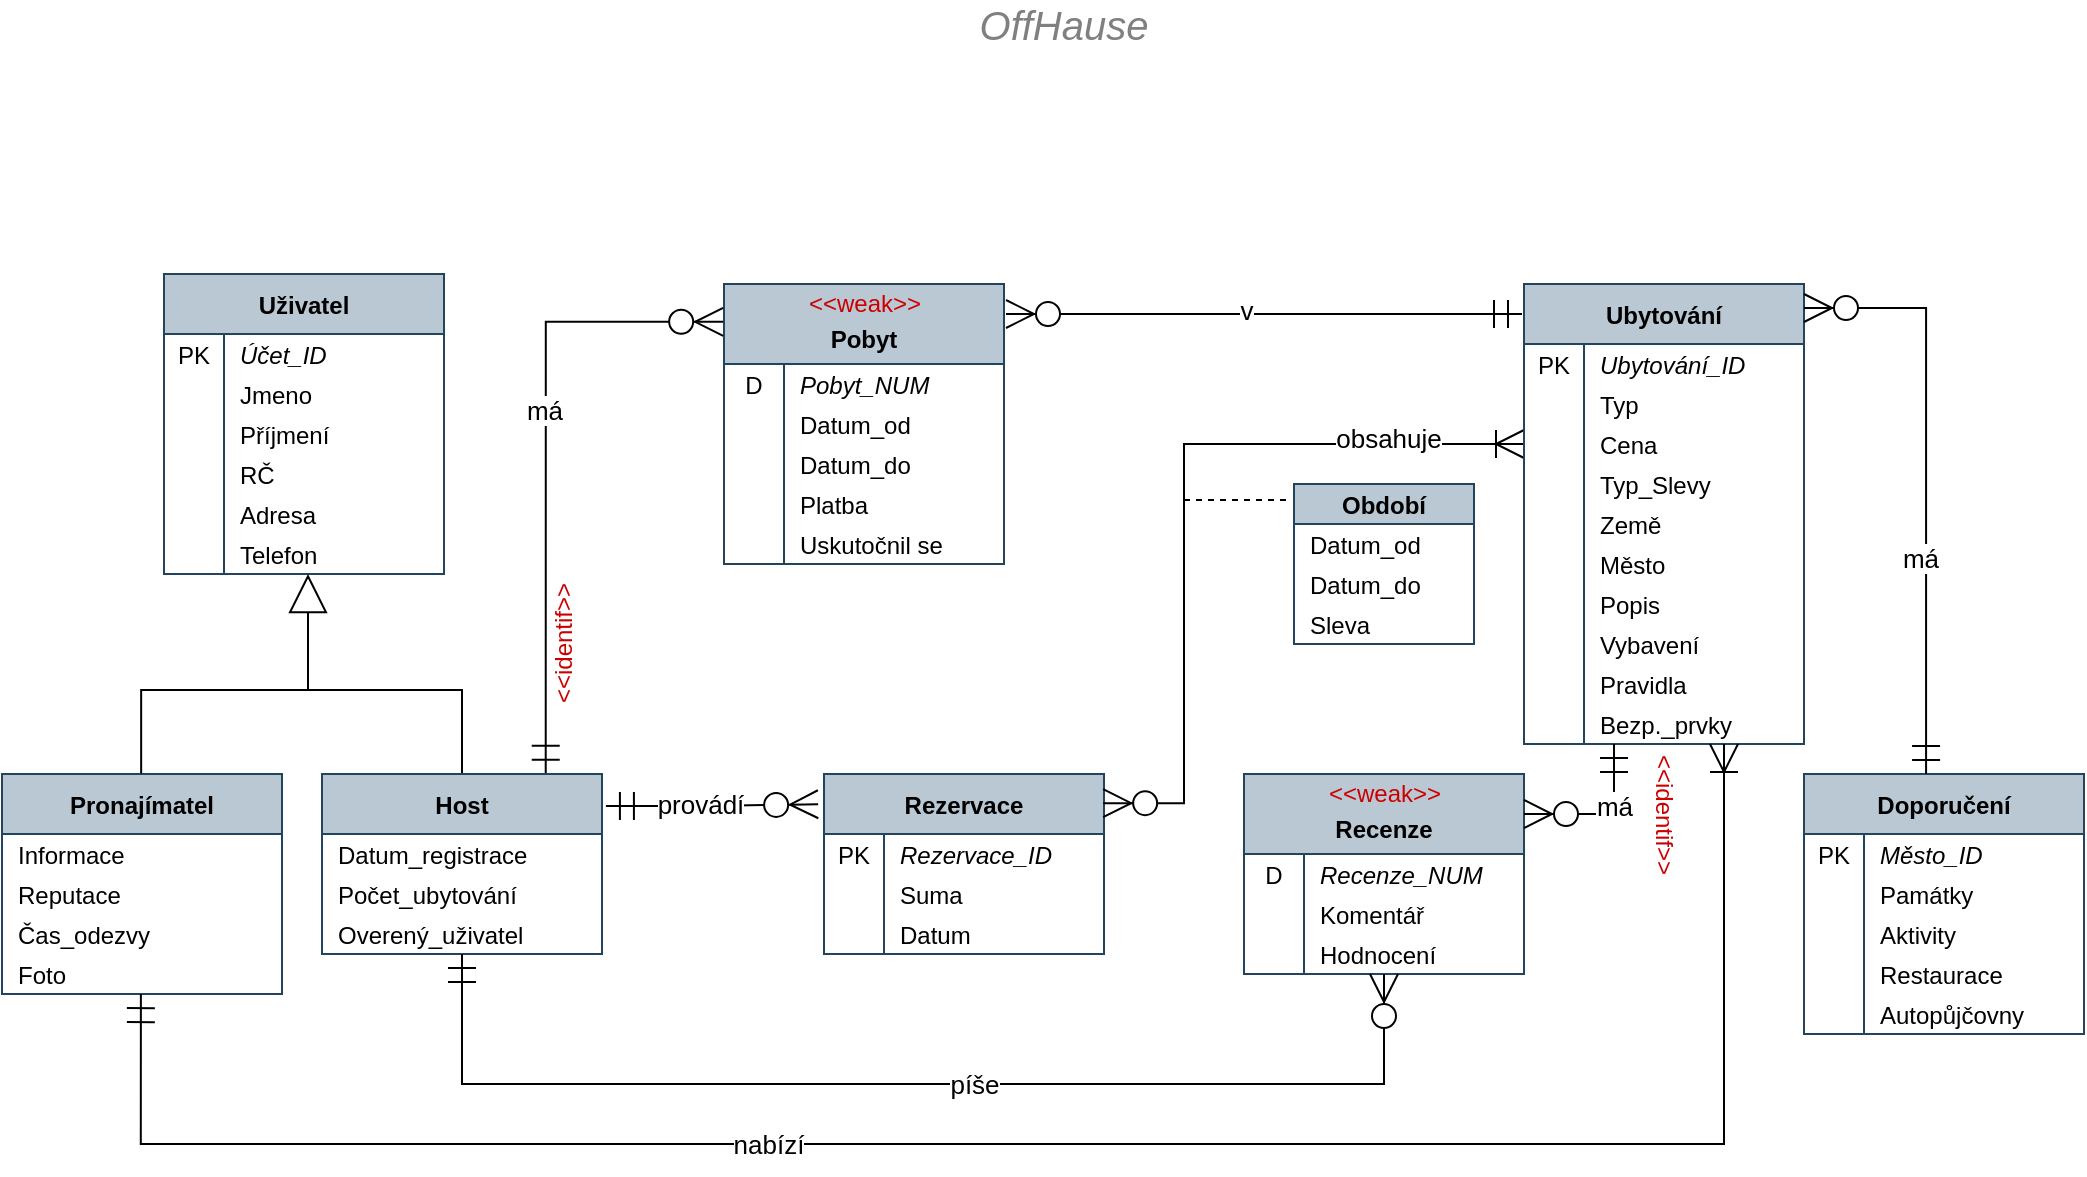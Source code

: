 <mxfile version="14.4.7" type="google"><diagram id="W2XAQ88VTAQbmUToHv1H" name="Page-1"><mxGraphModel dx="1221" dy="682" grid="1" gridSize="10" guides="1" tooltips="1" connect="0" arrows="1" fold="1" page="1" pageScale="1" pageWidth="1100" pageHeight="850" math="0" shadow="0" extFonts="Permanent Marker^https://fonts.googleapis.com/css?family=Permanent+Marker"><root><mxCell id="0"/><mxCell id="1" parent="0"/><mxCell id="C-vyLk0tnHw3VtMMgP7b-23" value="Uživatel" style="shape=table;startSize=30;container=1;collapsible=1;childLayout=tableLayout;fixedRows=1;rowLines=0;fontStyle=1;align=center;resizeLast=1;strokeWidth=1;swimlaneFillColor=none;rounded=0;sketch=0;shadow=0;verticalAlign=middle;labelBackgroundColor=none;labelBorderColor=none;columnLines=1;horizontal=1;portConstraintRotation=0;connectable=1;allowArrows=1;editable=1;movable=1;resizable=1;rotatable=1;cloneable=1;deletable=1;pointerEvents=1;flipH=1;flipV=0;fillColor=#bac8d3;strokeColor=#23445d;arcSize=15;labelPadding=0;perimeterSpacing=0;fontSize=12;spacing=2;spacingLeft=0;spacingTop=0;direction=east;" parent="1" vertex="1"><mxGeometry x="100" y="145" width="140" height="150" as="geometry"/></mxCell><mxCell id="C-vyLk0tnHw3VtMMgP7b-27" value="" style="shape=partialRectangle;collapsible=0;dropTarget=0;pointerEvents=0;fillColor=none;points=[[0,0.5],[1,0.5]];portConstraint=eastwest;top=0;left=0;right=0;bottom=0;" parent="C-vyLk0tnHw3VtMMgP7b-23" vertex="1"><mxGeometry y="30" width="140" height="20" as="geometry"/></mxCell><mxCell id="C-vyLk0tnHw3VtMMgP7b-28" value="PK" style="shape=partialRectangle;overflow=hidden;connectable=0;fillColor=none;top=0;left=0;bottom=0;right=0;" parent="C-vyLk0tnHw3VtMMgP7b-27" vertex="1"><mxGeometry width="30" height="20" as="geometry"/></mxCell><mxCell id="C-vyLk0tnHw3VtMMgP7b-29" value="Účet_ID" style="shape=partialRectangle;overflow=hidden;connectable=0;fillColor=none;top=0;left=0;bottom=0;right=0;align=left;spacingLeft=6;fontStyle=2;spacing=2;spacingTop=0;spacingRight=0;labelBorderColor=none;labelBackgroundColor=none;" parent="C-vyLk0tnHw3VtMMgP7b-27" vertex="1"><mxGeometry x="30" width="110" height="20" as="geometry"/></mxCell><mxCell id="d3cmu3ZusGY5ASUHG8HD-31" style="shape=partialRectangle;collapsible=0;dropTarget=0;pointerEvents=0;fillColor=none;points=[[0,0.5],[1,0.5]];portConstraint=eastwest;top=0;left=0;right=0;bottom=0;" parent="C-vyLk0tnHw3VtMMgP7b-23" vertex="1"><mxGeometry y="50" width="140" height="20" as="geometry"/></mxCell><mxCell id="d3cmu3ZusGY5ASUHG8HD-32" style="shape=partialRectangle;overflow=hidden;connectable=0;fillColor=none;top=0;left=0;bottom=0;right=0;" parent="d3cmu3ZusGY5ASUHG8HD-31" vertex="1"><mxGeometry width="30" height="20" as="geometry"/></mxCell><mxCell id="d3cmu3ZusGY5ASUHG8HD-33" value="Jmeno" style="shape=partialRectangle;overflow=hidden;connectable=0;fillColor=none;top=0;left=0;bottom=0;right=0;align=left;spacingLeft=6;fontStyle=0;spacing=2;spacingTop=0;spacingRight=0;labelBorderColor=none;labelBackgroundColor=none;" parent="d3cmu3ZusGY5ASUHG8HD-31" vertex="1"><mxGeometry x="30" width="110" height="20" as="geometry"/></mxCell><mxCell id="d3cmu3ZusGY5ASUHG8HD-40" style="shape=partialRectangle;collapsible=0;dropTarget=0;pointerEvents=0;fillColor=none;points=[[0,0.5],[1,0.5]];portConstraint=eastwest;top=0;left=0;right=0;bottom=0;" parent="C-vyLk0tnHw3VtMMgP7b-23" vertex="1"><mxGeometry y="70" width="140" height="20" as="geometry"/></mxCell><mxCell id="d3cmu3ZusGY5ASUHG8HD-41" style="shape=partialRectangle;overflow=hidden;connectable=0;fillColor=none;top=0;left=0;bottom=0;right=0;" parent="d3cmu3ZusGY5ASUHG8HD-40" vertex="1"><mxGeometry width="30" height="20" as="geometry"/></mxCell><mxCell id="d3cmu3ZusGY5ASUHG8HD-42" value="Příjmení" style="shape=partialRectangle;overflow=hidden;connectable=0;fillColor=none;top=0;left=0;bottom=0;right=0;align=left;spacingLeft=6;fontStyle=0;spacing=2;spacingTop=0;spacingRight=0;labelBorderColor=none;labelBackgroundColor=none;" parent="d3cmu3ZusGY5ASUHG8HD-40" vertex="1"><mxGeometry x="30" width="110" height="20" as="geometry"/></mxCell><mxCell id="d3cmu3ZusGY5ASUHG8HD-43" style="shape=partialRectangle;collapsible=0;dropTarget=0;pointerEvents=0;fillColor=none;points=[[0,0.5],[1,0.5]];portConstraint=eastwest;top=0;left=0;right=0;bottom=0;" parent="C-vyLk0tnHw3VtMMgP7b-23" vertex="1"><mxGeometry y="90" width="140" height="20" as="geometry"/></mxCell><mxCell id="d3cmu3ZusGY5ASUHG8HD-44" style="shape=partialRectangle;overflow=hidden;connectable=0;fillColor=none;top=0;left=0;bottom=0;right=0;" parent="d3cmu3ZusGY5ASUHG8HD-43" vertex="1"><mxGeometry width="30" height="20" as="geometry"/></mxCell><mxCell id="d3cmu3ZusGY5ASUHG8HD-45" value="RČ" style="shape=partialRectangle;overflow=hidden;connectable=0;fillColor=none;top=0;left=0;bottom=0;right=0;align=left;spacingLeft=6;fontStyle=0;spacing=2;spacingTop=0;spacingRight=0;labelBorderColor=none;labelBackgroundColor=none;" parent="d3cmu3ZusGY5ASUHG8HD-43" vertex="1"><mxGeometry x="30" width="110" height="20" as="geometry"/></mxCell><mxCell id="d3cmu3ZusGY5ASUHG8HD-46" style="shape=partialRectangle;collapsible=0;dropTarget=0;pointerEvents=0;fillColor=none;points=[[0,0.5],[1,0.5]];portConstraint=eastwest;top=0;left=0;right=0;bottom=0;" parent="C-vyLk0tnHw3VtMMgP7b-23" vertex="1"><mxGeometry y="110" width="140" height="20" as="geometry"/></mxCell><mxCell id="d3cmu3ZusGY5ASUHG8HD-47" style="shape=partialRectangle;overflow=hidden;connectable=0;fillColor=none;top=0;left=0;bottom=0;right=0;" parent="d3cmu3ZusGY5ASUHG8HD-46" vertex="1"><mxGeometry width="30" height="20" as="geometry"/></mxCell><mxCell id="d3cmu3ZusGY5ASUHG8HD-48" value="Adresa" style="shape=partialRectangle;overflow=hidden;connectable=0;fillColor=none;top=0;left=0;bottom=0;right=0;align=left;spacingLeft=6;fontStyle=0;spacing=2;spacingTop=0;spacingRight=0;labelBorderColor=none;labelBackgroundColor=none;" parent="d3cmu3ZusGY5ASUHG8HD-46" vertex="1"><mxGeometry x="30" width="110" height="20" as="geometry"/></mxCell><mxCell id="d3cmu3ZusGY5ASUHG8HD-49" style="shape=partialRectangle;collapsible=0;dropTarget=0;pointerEvents=0;fillColor=none;points=[[0,0.5],[1,0.5]];portConstraint=eastwest;top=0;left=0;right=0;bottom=0;" parent="C-vyLk0tnHw3VtMMgP7b-23" vertex="1"><mxGeometry y="130" width="140" height="20" as="geometry"/></mxCell><mxCell id="d3cmu3ZusGY5ASUHG8HD-50" style="shape=partialRectangle;overflow=hidden;connectable=0;fillColor=none;top=0;left=0;bottom=0;right=0;" parent="d3cmu3ZusGY5ASUHG8HD-49" vertex="1"><mxGeometry width="30" height="20" as="geometry"/></mxCell><mxCell id="d3cmu3ZusGY5ASUHG8HD-51" value="Telefon" style="shape=partialRectangle;overflow=hidden;connectable=0;fillColor=none;top=0;left=0;bottom=0;right=0;align=left;spacingLeft=6;fontStyle=0;spacing=2;spacingTop=0;spacingRight=0;labelBorderColor=none;labelBackgroundColor=none;" parent="d3cmu3ZusGY5ASUHG8HD-49" vertex="1"><mxGeometry x="30" width="110" height="20" as="geometry"/></mxCell><mxCell id="d3cmu3ZusGY5ASUHG8HD-58" value="&#10;Pobyt" style="shape=table;startSize=40;container=1;collapsible=1;childLayout=tableLayout;fixedRows=1;rowLines=0;fontStyle=1;align=center;resizeLast=1;strokeWidth=1;swimlaneFillColor=none;rounded=0;sketch=0;shadow=0;verticalAlign=middle;labelBackgroundColor=none;labelBorderColor=none;columnLines=1;horizontal=1;portConstraintRotation=0;connectable=1;allowArrows=1;editable=1;movable=1;resizable=1;rotatable=1;cloneable=1;deletable=1;pointerEvents=1;flipH=1;flipV=0;fillColor=#bac8d3;strokeColor=#23445d;arcSize=15;labelPadding=0;perimeterSpacing=0;fontSize=12;spacing=2;spacingLeft=0;spacingTop=0;direction=east;" parent="1" vertex="1"><mxGeometry x="380" y="150" width="140" height="140" as="geometry"/></mxCell><mxCell id="d3cmu3ZusGY5ASUHG8HD-59" value="" style="shape=partialRectangle;collapsible=0;dropTarget=0;pointerEvents=0;fillColor=none;points=[[0,0.5],[1,0.5]];portConstraint=eastwest;top=0;left=0;right=0;bottom=0;" parent="d3cmu3ZusGY5ASUHG8HD-58" vertex="1"><mxGeometry y="40" width="140" height="20" as="geometry"/></mxCell><mxCell id="d3cmu3ZusGY5ASUHG8HD-60" value="D" style="shape=partialRectangle;overflow=hidden;connectable=0;fillColor=none;top=0;left=0;bottom=0;right=0;" parent="d3cmu3ZusGY5ASUHG8HD-59" vertex="1"><mxGeometry width="30" height="20" as="geometry"/></mxCell><mxCell id="d3cmu3ZusGY5ASUHG8HD-61" value="Pobyt_NUM" style="shape=partialRectangle;overflow=hidden;connectable=0;fillColor=none;top=0;left=0;bottom=0;right=0;align=left;spacingLeft=6;fontStyle=2;spacing=2;spacingTop=0;spacingRight=0;labelBorderColor=none;labelBackgroundColor=none;" parent="d3cmu3ZusGY5ASUHG8HD-59" vertex="1"><mxGeometry x="30" width="110" height="20" as="geometry"/></mxCell><mxCell id="d3cmu3ZusGY5ASUHG8HD-62" style="shape=partialRectangle;collapsible=0;dropTarget=0;pointerEvents=0;fillColor=none;points=[[0,0.5],[1,0.5]];portConstraint=eastwest;top=0;left=0;right=0;bottom=0;" parent="d3cmu3ZusGY5ASUHG8HD-58" vertex="1"><mxGeometry y="60" width="140" height="20" as="geometry"/></mxCell><mxCell id="d3cmu3ZusGY5ASUHG8HD-63" style="shape=partialRectangle;overflow=hidden;connectable=0;fillColor=none;top=0;left=0;bottom=0;right=0;" parent="d3cmu3ZusGY5ASUHG8HD-62" vertex="1"><mxGeometry width="30" height="20" as="geometry"/></mxCell><mxCell id="d3cmu3ZusGY5ASUHG8HD-64" value="Datum_od" style="shape=partialRectangle;overflow=hidden;connectable=0;fillColor=none;top=0;left=0;bottom=0;right=0;align=left;spacingLeft=6;fontStyle=0;spacing=2;spacingTop=0;spacingRight=0;labelBorderColor=none;labelBackgroundColor=none;" parent="d3cmu3ZusGY5ASUHG8HD-62" vertex="1"><mxGeometry x="30" width="110" height="20" as="geometry"/></mxCell><mxCell id="d3cmu3ZusGY5ASUHG8HD-65" style="shape=partialRectangle;collapsible=0;dropTarget=0;pointerEvents=0;fillColor=none;points=[[0,0.5],[1,0.5]];portConstraint=eastwest;top=0;left=0;right=0;bottom=0;" parent="d3cmu3ZusGY5ASUHG8HD-58" vertex="1"><mxGeometry y="80" width="140" height="20" as="geometry"/></mxCell><mxCell id="d3cmu3ZusGY5ASUHG8HD-66" style="shape=partialRectangle;overflow=hidden;connectable=0;fillColor=none;top=0;left=0;bottom=0;right=0;" parent="d3cmu3ZusGY5ASUHG8HD-65" vertex="1"><mxGeometry width="30" height="20" as="geometry"/></mxCell><mxCell id="d3cmu3ZusGY5ASUHG8HD-67" value="Datum_do" style="shape=partialRectangle;overflow=hidden;connectable=0;fillColor=none;top=0;left=0;bottom=0;right=0;align=left;spacingLeft=6;fontStyle=0;spacing=2;spacingTop=0;spacingRight=0;labelBorderColor=none;labelBackgroundColor=none;" parent="d3cmu3ZusGY5ASUHG8HD-65" vertex="1"><mxGeometry x="30" width="110" height="20" as="geometry"/></mxCell><mxCell id="d3cmu3ZusGY5ASUHG8HD-68" style="shape=partialRectangle;collapsible=0;dropTarget=0;pointerEvents=0;fillColor=none;points=[[0,0.5],[1,0.5]];portConstraint=eastwest;top=0;left=0;right=0;bottom=0;" parent="d3cmu3ZusGY5ASUHG8HD-58" vertex="1"><mxGeometry y="100" width="140" height="20" as="geometry"/></mxCell><mxCell id="d3cmu3ZusGY5ASUHG8HD-69" style="shape=partialRectangle;overflow=hidden;connectable=0;fillColor=none;top=0;left=0;bottom=0;right=0;" parent="d3cmu3ZusGY5ASUHG8HD-68" vertex="1"><mxGeometry width="30" height="20" as="geometry"/></mxCell><mxCell id="d3cmu3ZusGY5ASUHG8HD-70" value="Platba" style="shape=partialRectangle;overflow=hidden;connectable=0;fillColor=none;top=0;left=0;bottom=0;right=0;align=left;spacingLeft=6;fontStyle=0;spacing=2;spacingTop=0;spacingRight=0;labelBorderColor=none;labelBackgroundColor=none;" parent="d3cmu3ZusGY5ASUHG8HD-68" vertex="1"><mxGeometry x="30" width="110" height="20" as="geometry"/></mxCell><mxCell id="ikXksvUwqGE6alkPbPRI-23" style="shape=partialRectangle;collapsible=0;dropTarget=0;pointerEvents=0;fillColor=none;points=[[0,0.5],[1,0.5]];portConstraint=eastwest;top=0;left=0;right=0;bottom=0;" parent="d3cmu3ZusGY5ASUHG8HD-58" vertex="1"><mxGeometry y="120" width="140" height="20" as="geometry"/></mxCell><mxCell id="ikXksvUwqGE6alkPbPRI-24" style="shape=partialRectangle;overflow=hidden;connectable=0;fillColor=none;top=0;left=0;bottom=0;right=0;" parent="ikXksvUwqGE6alkPbPRI-23" vertex="1"><mxGeometry width="30" height="20" as="geometry"/></mxCell><mxCell id="ikXksvUwqGE6alkPbPRI-25" value="Uskutočnil se" style="shape=partialRectangle;overflow=hidden;connectable=0;fillColor=none;top=0;left=0;bottom=0;right=0;align=left;spacingLeft=6;fontStyle=0;spacing=2;spacingTop=0;spacingRight=0;labelBorderColor=none;labelBackgroundColor=none;" parent="ikXksvUwqGE6alkPbPRI-23" vertex="1"><mxGeometry x="30" width="110" height="20" as="geometry"/></mxCell><mxCell id="d3cmu3ZusGY5ASUHG8HD-105" value="" style="endArrow=ERzeroToMany;html=1;fontSize=12;edgeStyle=orthogonalEdgeStyle;rounded=0;startArrow=ERmandOne;startFill=0;endFill=1;startSize=12;endSize=12;entryX=1.003;entryY=0.135;entryDx=0;entryDy=0;entryPerimeter=0;exitX=0.201;exitY=-0.002;exitDx=0;exitDy=0;exitPerimeter=0;" parent="1" source="1h9jFS285uRgnoYcImux-3" target="d3cmu3ZusGY5ASUHG8HD-58" edge="1"><mxGeometry relative="1" as="geometry"><mxPoint x="282" y="365" as="sourcePoint"/><mxPoint x="452" y="318" as="targetPoint"/></mxGeometry></mxCell><mxCell id="ikXksvUwqGE6alkPbPRI-1" value="má" style="edgeLabel;html=1;align=center;verticalAlign=middle;resizable=0;points=[];fontSize=13;" parent="d3cmu3ZusGY5ASUHG8HD-105" vertex="1" connectable="0"><mxGeometry x="0.159" y="1" relative="1" as="geometry"><mxPoint as="offset"/></mxGeometry></mxCell><mxCell id="d3cmu3ZusGY5ASUHG8HD-114" value="&amp;lt;&amp;lt;weak&amp;gt;&amp;gt;" style="text;html=1;resizable=0;autosize=1;align=center;verticalAlign=middle;points=[];fillColor=none;strokeColor=none;rounded=0;shadow=0;labelBackgroundColor=none;sketch=0;fontSize=12;fontColor=#CC0000;" parent="1" vertex="1"><mxGeometry x="415" y="150" width="70" height="20" as="geometry"/></mxCell><mxCell id="d3cmu3ZusGY5ASUHG8HD-116" value="Pronajímatel" style="shape=table;startSize=30;container=1;collapsible=1;childLayout=tableLayout;fixedRows=1;rowLines=0;fontStyle=1;align=center;resizeLast=1;strokeWidth=1;swimlaneFillColor=none;rounded=0;sketch=0;shadow=0;verticalAlign=middle;labelBackgroundColor=none;labelBorderColor=none;columnLines=0;horizontal=1;portConstraintRotation=0;connectable=1;allowArrows=1;editable=1;movable=1;resizable=1;rotatable=1;cloneable=1;deletable=1;pointerEvents=1;flipH=1;flipV=0;fillColor=#bac8d3;strokeColor=#23445d;arcSize=15;labelPadding=0;perimeterSpacing=0;fontSize=12;spacing=2;spacingLeft=0;spacingTop=0;direction=east;" parent="1" vertex="1"><mxGeometry x="19" y="395" width="140" height="110" as="geometry"/></mxCell><mxCell id="d3cmu3ZusGY5ASUHG8HD-117" value="" style="shape=partialRectangle;collapsible=0;dropTarget=0;pointerEvents=0;fillColor=none;points=[[0,0.5],[1,0.5]];portConstraint=eastwest;top=0;left=0;right=0;bottom=0;" parent="d3cmu3ZusGY5ASUHG8HD-116" vertex="1"><mxGeometry y="30" width="140" height="20" as="geometry"/></mxCell><mxCell id="d3cmu3ZusGY5ASUHG8HD-119" value="Informace" style="shape=partialRectangle;overflow=hidden;connectable=0;fillColor=none;top=0;left=0;bottom=0;right=0;align=left;spacingLeft=6;fontStyle=0;spacing=2;spacingTop=0;spacingRight=0;labelBorderColor=none;labelBackgroundColor=none;" parent="d3cmu3ZusGY5ASUHG8HD-117" vertex="1"><mxGeometry width="140" height="20" as="geometry"/></mxCell><mxCell id="d3cmu3ZusGY5ASUHG8HD-120" style="shape=partialRectangle;collapsible=0;dropTarget=0;pointerEvents=0;fillColor=none;points=[[0,0.5],[1,0.5]];portConstraint=eastwest;top=0;left=0;right=0;bottom=0;" parent="d3cmu3ZusGY5ASUHG8HD-116" vertex="1"><mxGeometry y="50" width="140" height="20" as="geometry"/></mxCell><mxCell id="d3cmu3ZusGY5ASUHG8HD-122" value="Reputace" style="shape=partialRectangle;overflow=hidden;connectable=0;fillColor=none;top=0;left=0;bottom=0;right=0;align=left;spacingLeft=6;fontStyle=0;spacing=2;spacingTop=0;spacingRight=0;labelBorderColor=none;labelBackgroundColor=none;" parent="d3cmu3ZusGY5ASUHG8HD-120" vertex="1"><mxGeometry width="140" height="20" as="geometry"/></mxCell><mxCell id="d3cmu3ZusGY5ASUHG8HD-123" style="shape=partialRectangle;collapsible=0;dropTarget=0;pointerEvents=0;fillColor=none;points=[[0,0.5],[1,0.5]];portConstraint=eastwest;top=0;left=0;right=0;bottom=0;" parent="d3cmu3ZusGY5ASUHG8HD-116" vertex="1"><mxGeometry y="70" width="140" height="20" as="geometry"/></mxCell><mxCell id="d3cmu3ZusGY5ASUHG8HD-125" value="Čas_odezvy" style="shape=partialRectangle;overflow=hidden;connectable=0;fillColor=none;top=0;left=0;bottom=0;right=0;align=left;spacingLeft=6;fontStyle=0;spacing=2;spacingTop=0;spacingRight=0;labelBorderColor=none;labelBackgroundColor=none;" parent="d3cmu3ZusGY5ASUHG8HD-123" vertex="1"><mxGeometry width="140" height="20" as="geometry"/></mxCell><mxCell id="d3cmu3ZusGY5ASUHG8HD-126" style="shape=partialRectangle;collapsible=0;dropTarget=0;pointerEvents=0;fillColor=none;points=[[0,0.5],[1,0.5]];portConstraint=eastwest;top=0;left=0;right=0;bottom=0;" parent="d3cmu3ZusGY5ASUHG8HD-116" vertex="1"><mxGeometry y="90" width="140" height="20" as="geometry"/></mxCell><mxCell id="d3cmu3ZusGY5ASUHG8HD-128" value="Foto" style="shape=partialRectangle;overflow=hidden;connectable=0;fillColor=none;top=0;left=0;bottom=0;right=0;align=left;spacingLeft=6;fontStyle=0;spacing=2;spacingTop=0;spacingRight=0;labelBorderColor=none;labelBackgroundColor=none;" parent="d3cmu3ZusGY5ASUHG8HD-126" vertex="1"><mxGeometry width="140" height="20" as="geometry"/></mxCell><mxCell id="d3cmu3ZusGY5ASUHG8HD-139" value="" style="endArrow=ERzeroToMany;html=1;fontSize=12;edgeStyle=elbowEdgeStyle;rounded=0;startArrow=ERmandOne;startFill=0;endFill=1;startSize=12;endSize=12;entryX=1.021;entryY=0.168;entryDx=0;entryDy=0;entryPerimeter=0;exitX=-0.014;exitY=0.178;exitDx=0;exitDy=0;exitPerimeter=0;" parent="1" source="1h9jFS285uRgnoYcImux-3" target="d3cmu3ZusGY5ASUHG8HD-145" edge="1"><mxGeometry relative="1" as="geometry"><mxPoint x="320" y="439" as="sourcePoint"/><mxPoint x="467" y="378" as="targetPoint"/><Array as="points"><mxPoint x="371" y="439"/></Array></mxGeometry></mxCell><mxCell id="ikXksvUwqGE6alkPbPRI-7" value="provádí" style="edgeLabel;html=1;align=center;verticalAlign=middle;resizable=0;points=[];fontSize=13;" parent="d3cmu3ZusGY5ASUHG8HD-139" vertex="1" connectable="0"><mxGeometry x="0.124" relative="1" as="geometry"><mxPoint x="-12.6" as="offset"/></mxGeometry></mxCell><mxCell id="d3cmu3ZusGY5ASUHG8HD-145" value="Rezervace" style="shape=table;startSize=30;container=1;collapsible=1;childLayout=tableLayout;fixedRows=1;rowLines=0;fontStyle=1;align=center;resizeLast=1;strokeWidth=1;swimlaneFillColor=none;rounded=0;sketch=0;shadow=0;verticalAlign=middle;labelBackgroundColor=none;labelBorderColor=none;columnLines=1;horizontal=1;portConstraintRotation=0;connectable=1;allowArrows=1;editable=1;movable=1;resizable=1;rotatable=1;cloneable=1;deletable=1;pointerEvents=1;flipH=1;flipV=0;fillColor=#bac8d3;strokeColor=#23445d;arcSize=15;labelPadding=0;perimeterSpacing=0;fontSize=12;spacing=2;spacingLeft=0;spacingTop=0;direction=east;" parent="1" vertex="1"><mxGeometry x="430" y="395" width="140" height="90" as="geometry"/></mxCell><mxCell id="d3cmu3ZusGY5ASUHG8HD-146" value="" style="shape=partialRectangle;collapsible=0;dropTarget=0;pointerEvents=0;fillColor=none;points=[[0,0.5],[1,0.5]];portConstraint=eastwest;top=0;left=0;right=0;bottom=0;" parent="d3cmu3ZusGY5ASUHG8HD-145" vertex="1"><mxGeometry y="30" width="140" height="20" as="geometry"/></mxCell><mxCell id="d3cmu3ZusGY5ASUHG8HD-147" value="PK" style="shape=partialRectangle;overflow=hidden;connectable=0;fillColor=none;top=0;left=0;bottom=0;right=0;" parent="d3cmu3ZusGY5ASUHG8HD-146" vertex="1"><mxGeometry width="30" height="20" as="geometry"/></mxCell><mxCell id="d3cmu3ZusGY5ASUHG8HD-148" value="Rezervace_ID" style="shape=partialRectangle;overflow=hidden;connectable=0;fillColor=none;top=0;left=0;bottom=0;right=0;align=left;spacingLeft=6;fontStyle=2;spacing=2;spacingTop=0;spacingRight=0;labelBorderColor=none;labelBackgroundColor=none;" parent="d3cmu3ZusGY5ASUHG8HD-146" vertex="1"><mxGeometry x="30" width="110" height="20" as="geometry"/></mxCell><mxCell id="d3cmu3ZusGY5ASUHG8HD-149" style="shape=partialRectangle;collapsible=0;dropTarget=0;pointerEvents=0;fillColor=none;points=[[0,0.5],[1,0.5]];portConstraint=eastwest;top=0;left=0;right=0;bottom=0;" parent="d3cmu3ZusGY5ASUHG8HD-145" vertex="1"><mxGeometry y="50" width="140" height="20" as="geometry"/></mxCell><mxCell id="d3cmu3ZusGY5ASUHG8HD-150" style="shape=partialRectangle;overflow=hidden;connectable=0;fillColor=none;top=0;left=0;bottom=0;right=0;" parent="d3cmu3ZusGY5ASUHG8HD-149" vertex="1"><mxGeometry width="30" height="20" as="geometry"/></mxCell><mxCell id="d3cmu3ZusGY5ASUHG8HD-151" value="Suma" style="shape=partialRectangle;overflow=hidden;connectable=0;fillColor=none;top=0;left=0;bottom=0;right=0;align=left;spacingLeft=6;fontStyle=0;spacing=2;spacingTop=0;spacingRight=0;labelBorderColor=none;labelBackgroundColor=none;" parent="d3cmu3ZusGY5ASUHG8HD-149" vertex="1"><mxGeometry x="30" width="110" height="20" as="geometry"/></mxCell><mxCell id="d3cmu3ZusGY5ASUHG8HD-152" style="shape=partialRectangle;collapsible=0;dropTarget=0;pointerEvents=0;fillColor=none;points=[[0,0.5],[1,0.5]];portConstraint=eastwest;top=0;left=0;right=0;bottom=0;" parent="d3cmu3ZusGY5ASUHG8HD-145" vertex="1"><mxGeometry y="70" width="140" height="20" as="geometry"/></mxCell><mxCell id="d3cmu3ZusGY5ASUHG8HD-153" style="shape=partialRectangle;overflow=hidden;connectable=0;fillColor=none;top=0;left=0;bottom=0;right=0;" parent="d3cmu3ZusGY5ASUHG8HD-152" vertex="1"><mxGeometry width="30" height="20" as="geometry"/></mxCell><mxCell id="d3cmu3ZusGY5ASUHG8HD-154" value="Datum" style="shape=partialRectangle;overflow=hidden;connectable=0;fillColor=none;top=0;left=0;bottom=0;right=0;align=left;spacingLeft=6;fontStyle=0;spacing=2;spacingTop=0;spacingRight=0;labelBorderColor=none;labelBackgroundColor=none;" parent="d3cmu3ZusGY5ASUHG8HD-152" vertex="1"><mxGeometry x="30" width="110" height="20" as="geometry"/></mxCell><mxCell id="d3cmu3ZusGY5ASUHG8HD-177" value="" style="endArrow=ERoneToMany;html=1;fontSize=12;edgeStyle=elbowEdgeStyle;rounded=0;startArrow=ERzeroToMany;startFill=1;endFill=0;startSize=12;endSize=12;exitX=0.003;exitY=0.162;exitDx=0;exitDy=0;exitPerimeter=0;" parent="1" source="d3cmu3ZusGY5ASUHG8HD-145" target="d3cmu3ZusGY5ASUHG8HD-186" edge="1"><mxGeometry relative="1" as="geometry"><mxPoint x="582" y="212.6" as="sourcePoint"/><mxPoint x="772.42" y="383" as="targetPoint"/><Array as="points"><mxPoint x="610" y="350"/></Array></mxGeometry></mxCell><mxCell id="ikXksvUwqGE6alkPbPRI-2" value="obsahuje" style="edgeLabel;html=1;align=center;verticalAlign=middle;resizable=0;points=[];fontSize=13;" parent="d3cmu3ZusGY5ASUHG8HD-177" vertex="1" connectable="0"><mxGeometry x="0.668" y="-2" relative="1" as="geometry"><mxPoint x="-4" y="-5" as="offset"/></mxGeometry></mxCell><mxCell id="d3cmu3ZusGY5ASUHG8HD-179" value="Ubytování" style="shape=table;startSize=30;container=1;collapsible=1;childLayout=tableLayout;fixedRows=1;rowLines=0;fontStyle=1;align=center;resizeLast=1;strokeWidth=1;swimlaneFillColor=none;rounded=0;sketch=0;shadow=0;verticalAlign=middle;labelBackgroundColor=none;labelBorderColor=none;columnLines=1;horizontal=1;portConstraintRotation=0;connectable=1;allowArrows=1;editable=1;movable=1;resizable=1;rotatable=1;cloneable=1;deletable=1;pointerEvents=1;flipH=1;flipV=0;fillColor=#bac8d3;strokeColor=#23445d;arcSize=15;labelPadding=0;perimeterSpacing=0;fontSize=12;spacing=2;spacingLeft=0;spacingTop=0;direction=east;" parent="1" vertex="1"><mxGeometry x="780" y="150" width="140" height="230" as="geometry"/></mxCell><mxCell id="d3cmu3ZusGY5ASUHG8HD-180" value="" style="shape=partialRectangle;collapsible=0;dropTarget=0;pointerEvents=0;fillColor=none;points=[[0,0.5],[1,0.5]];portConstraint=eastwest;top=0;left=0;right=0;bottom=0;" parent="d3cmu3ZusGY5ASUHG8HD-179" vertex="1"><mxGeometry y="30" width="140" height="20" as="geometry"/></mxCell><mxCell id="d3cmu3ZusGY5ASUHG8HD-181" value="PK" style="shape=partialRectangle;overflow=hidden;connectable=0;fillColor=none;top=0;left=0;bottom=0;right=0;" parent="d3cmu3ZusGY5ASUHG8HD-180" vertex="1"><mxGeometry width="30" height="20" as="geometry"/></mxCell><mxCell id="d3cmu3ZusGY5ASUHG8HD-182" value="Ubytování_ID" style="shape=partialRectangle;overflow=hidden;connectable=0;fillColor=none;top=0;left=0;bottom=0;right=0;align=left;spacingLeft=6;fontStyle=2;spacing=2;spacingTop=0;spacingRight=0;labelBorderColor=none;labelBackgroundColor=none;" parent="d3cmu3ZusGY5ASUHG8HD-180" vertex="1"><mxGeometry x="30" width="110" height="20" as="geometry"/></mxCell><mxCell id="d3cmu3ZusGY5ASUHG8HD-183" style="shape=partialRectangle;collapsible=0;dropTarget=0;pointerEvents=0;fillColor=none;points=[[0,0.5],[1,0.5]];portConstraint=eastwest;top=0;left=0;right=0;bottom=0;" parent="d3cmu3ZusGY5ASUHG8HD-179" vertex="1"><mxGeometry y="50" width="140" height="20" as="geometry"/></mxCell><mxCell id="d3cmu3ZusGY5ASUHG8HD-184" style="shape=partialRectangle;overflow=hidden;connectable=0;fillColor=none;top=0;left=0;bottom=0;right=0;" parent="d3cmu3ZusGY5ASUHG8HD-183" vertex="1"><mxGeometry width="30" height="20" as="geometry"/></mxCell><mxCell id="d3cmu3ZusGY5ASUHG8HD-185" value="Typ" style="shape=partialRectangle;overflow=hidden;connectable=0;fillColor=none;top=0;left=0;bottom=0;right=0;align=left;spacingLeft=6;fontStyle=0;spacing=2;spacingTop=0;spacingRight=0;labelBorderColor=none;labelBackgroundColor=none;" parent="d3cmu3ZusGY5ASUHG8HD-183" vertex="1"><mxGeometry x="30" width="110" height="20" as="geometry"/></mxCell><mxCell id="d3cmu3ZusGY5ASUHG8HD-186" style="shape=partialRectangle;collapsible=0;dropTarget=0;pointerEvents=0;fillColor=none;points=[[0,0.5],[1,0.5]];portConstraint=eastwest;top=0;left=0;right=0;bottom=0;" parent="d3cmu3ZusGY5ASUHG8HD-179" vertex="1"><mxGeometry y="70" width="140" height="20" as="geometry"/></mxCell><mxCell id="d3cmu3ZusGY5ASUHG8HD-187" style="shape=partialRectangle;overflow=hidden;connectable=0;fillColor=none;top=0;left=0;bottom=0;right=0;" parent="d3cmu3ZusGY5ASUHG8HD-186" vertex="1"><mxGeometry width="30" height="20" as="geometry"/></mxCell><mxCell id="d3cmu3ZusGY5ASUHG8HD-188" value="Cena" style="shape=partialRectangle;overflow=hidden;connectable=0;fillColor=none;top=0;left=0;bottom=0;right=0;align=left;spacingLeft=6;fontStyle=0;spacing=2;spacingTop=0;spacingRight=0;labelBorderColor=none;labelBackgroundColor=none;" parent="d3cmu3ZusGY5ASUHG8HD-186" vertex="1"><mxGeometry x="30" width="110" height="20" as="geometry"/></mxCell><mxCell id="d3cmu3ZusGY5ASUHG8HD-189" style="shape=partialRectangle;collapsible=0;dropTarget=0;pointerEvents=0;fillColor=none;points=[[0,0.5],[1,0.5]];portConstraint=eastwest;top=0;left=0;right=0;bottom=0;" parent="d3cmu3ZusGY5ASUHG8HD-179" vertex="1"><mxGeometry y="90" width="140" height="20" as="geometry"/></mxCell><mxCell id="d3cmu3ZusGY5ASUHG8HD-190" style="shape=partialRectangle;overflow=hidden;connectable=0;fillColor=none;top=0;left=0;bottom=0;right=0;" parent="d3cmu3ZusGY5ASUHG8HD-189" vertex="1"><mxGeometry width="30" height="20" as="geometry"/></mxCell><mxCell id="d3cmu3ZusGY5ASUHG8HD-191" value="Typ_Slevy" style="shape=partialRectangle;overflow=hidden;connectable=0;fillColor=none;top=0;left=0;bottom=0;right=0;align=left;spacingLeft=6;fontStyle=0;spacing=2;spacingTop=0;spacingRight=0;labelBorderColor=none;labelBackgroundColor=none;" parent="d3cmu3ZusGY5ASUHG8HD-189" vertex="1"><mxGeometry x="30" width="110" height="20" as="geometry"/></mxCell><mxCell id="d3cmu3ZusGY5ASUHG8HD-192" style="shape=partialRectangle;collapsible=0;dropTarget=0;pointerEvents=0;fillColor=none;points=[[0,0.5],[1,0.5]];portConstraint=eastwest;top=0;left=0;right=0;bottom=0;" parent="d3cmu3ZusGY5ASUHG8HD-179" vertex="1"><mxGeometry y="110" width="140" height="20" as="geometry"/></mxCell><mxCell id="d3cmu3ZusGY5ASUHG8HD-193" style="shape=partialRectangle;overflow=hidden;connectable=0;fillColor=none;top=0;left=0;bottom=0;right=0;" parent="d3cmu3ZusGY5ASUHG8HD-192" vertex="1"><mxGeometry width="30" height="20" as="geometry"/></mxCell><mxCell id="d3cmu3ZusGY5ASUHG8HD-194" value="Země" style="shape=partialRectangle;overflow=hidden;connectable=0;fillColor=none;top=0;left=0;bottom=0;right=0;align=left;spacingLeft=6;fontStyle=0;spacing=2;spacingTop=0;spacingRight=0;labelBorderColor=none;labelBackgroundColor=none;" parent="d3cmu3ZusGY5ASUHG8HD-192" vertex="1"><mxGeometry x="30" width="110" height="20" as="geometry"/></mxCell><mxCell id="d3cmu3ZusGY5ASUHG8HD-195" style="shape=partialRectangle;collapsible=0;dropTarget=0;pointerEvents=0;fillColor=none;points=[[0,0.5],[1,0.5]];portConstraint=eastwest;top=0;left=0;right=0;bottom=0;" parent="d3cmu3ZusGY5ASUHG8HD-179" vertex="1"><mxGeometry y="130" width="140" height="20" as="geometry"/></mxCell><mxCell id="d3cmu3ZusGY5ASUHG8HD-196" style="shape=partialRectangle;overflow=hidden;connectable=0;fillColor=none;top=0;left=0;bottom=0;right=0;" parent="d3cmu3ZusGY5ASUHG8HD-195" vertex="1"><mxGeometry width="30" height="20" as="geometry"/></mxCell><mxCell id="d3cmu3ZusGY5ASUHG8HD-197" value="Město" style="shape=partialRectangle;overflow=hidden;connectable=0;fillColor=none;top=0;left=0;bottom=0;right=0;align=left;spacingLeft=6;fontStyle=0;spacing=2;spacingTop=0;spacingRight=0;labelBorderColor=none;labelBackgroundColor=none;" parent="d3cmu3ZusGY5ASUHG8HD-195" vertex="1"><mxGeometry x="30" width="110" height="20" as="geometry"/></mxCell><mxCell id="d3cmu3ZusGY5ASUHG8HD-198" style="shape=partialRectangle;collapsible=0;dropTarget=0;pointerEvents=0;fillColor=none;points=[[0,0.5],[1,0.5]];portConstraint=eastwest;top=0;left=0;right=0;bottom=0;" parent="d3cmu3ZusGY5ASUHG8HD-179" vertex="1"><mxGeometry y="150" width="140" height="20" as="geometry"/></mxCell><mxCell id="d3cmu3ZusGY5ASUHG8HD-199" style="shape=partialRectangle;overflow=hidden;connectable=0;fillColor=none;top=0;left=0;bottom=0;right=0;" parent="d3cmu3ZusGY5ASUHG8HD-198" vertex="1"><mxGeometry width="30" height="20" as="geometry"/></mxCell><mxCell id="d3cmu3ZusGY5ASUHG8HD-200" value="Popis" style="shape=partialRectangle;overflow=hidden;connectable=0;fillColor=none;top=0;left=0;bottom=0;right=0;align=left;spacingLeft=6;fontStyle=0;spacing=2;spacingTop=0;spacingRight=0;labelBorderColor=none;labelBackgroundColor=none;" parent="d3cmu3ZusGY5ASUHG8HD-198" vertex="1"><mxGeometry x="30" width="110" height="20" as="geometry"/></mxCell><mxCell id="d3cmu3ZusGY5ASUHG8HD-201" style="shape=partialRectangle;collapsible=0;dropTarget=0;pointerEvents=0;fillColor=none;points=[[0,0.5],[1,0.5]];portConstraint=eastwest;top=0;left=0;right=0;bottom=0;" parent="d3cmu3ZusGY5ASUHG8HD-179" vertex="1"><mxGeometry y="170" width="140" height="20" as="geometry"/></mxCell><mxCell id="d3cmu3ZusGY5ASUHG8HD-202" style="shape=partialRectangle;overflow=hidden;connectable=0;fillColor=none;top=0;left=0;bottom=0;right=0;" parent="d3cmu3ZusGY5ASUHG8HD-201" vertex="1"><mxGeometry width="30" height="20" as="geometry"/></mxCell><mxCell id="d3cmu3ZusGY5ASUHG8HD-203" value="Vybavení" style="shape=partialRectangle;overflow=hidden;connectable=0;fillColor=none;top=0;left=0;bottom=0;right=0;align=left;spacingLeft=6;fontStyle=0;spacing=2;spacingTop=0;spacingRight=0;labelBorderColor=none;labelBackgroundColor=none;" parent="d3cmu3ZusGY5ASUHG8HD-201" vertex="1"><mxGeometry x="30" width="110" height="20" as="geometry"/></mxCell><mxCell id="d3cmu3ZusGY5ASUHG8HD-204" style="shape=partialRectangle;collapsible=0;dropTarget=0;pointerEvents=0;fillColor=none;points=[[0,0.5],[1,0.5]];portConstraint=eastwest;top=0;left=0;right=0;bottom=0;" parent="d3cmu3ZusGY5ASUHG8HD-179" vertex="1"><mxGeometry y="190" width="140" height="20" as="geometry"/></mxCell><mxCell id="d3cmu3ZusGY5ASUHG8HD-205" style="shape=partialRectangle;overflow=hidden;connectable=0;fillColor=none;top=0;left=0;bottom=0;right=0;" parent="d3cmu3ZusGY5ASUHG8HD-204" vertex="1"><mxGeometry width="30" height="20" as="geometry"/></mxCell><mxCell id="d3cmu3ZusGY5ASUHG8HD-206" value="Pravidla" style="shape=partialRectangle;overflow=hidden;connectable=0;fillColor=none;top=0;left=0;bottom=0;right=0;align=left;spacingLeft=6;fontStyle=0;spacing=2;spacingTop=0;spacingRight=0;labelBorderColor=none;labelBackgroundColor=none;" parent="d3cmu3ZusGY5ASUHG8HD-204" vertex="1"><mxGeometry x="30" width="110" height="20" as="geometry"/></mxCell><mxCell id="d3cmu3ZusGY5ASUHG8HD-207" style="shape=partialRectangle;collapsible=0;dropTarget=0;pointerEvents=0;fillColor=none;points=[[0,0.5],[1,0.5]];portConstraint=eastwest;top=0;left=0;right=0;bottom=0;" parent="d3cmu3ZusGY5ASUHG8HD-179" vertex="1"><mxGeometry y="210" width="140" height="20" as="geometry"/></mxCell><mxCell id="d3cmu3ZusGY5ASUHG8HD-208" style="shape=partialRectangle;overflow=hidden;connectable=0;fillColor=none;top=0;left=0;bottom=0;right=0;" parent="d3cmu3ZusGY5ASUHG8HD-207" vertex="1"><mxGeometry width="30" height="20" as="geometry"/></mxCell><mxCell id="d3cmu3ZusGY5ASUHG8HD-209" value="Bezp._prvky" style="shape=partialRectangle;overflow=hidden;connectable=0;fillColor=none;top=0;left=0;bottom=0;right=0;align=left;spacingLeft=6;fontStyle=0;spacing=2;spacingTop=0;spacingRight=0;labelBorderColor=none;labelBackgroundColor=none;" parent="d3cmu3ZusGY5ASUHG8HD-207" vertex="1"><mxGeometry x="30" width="110" height="20" as="geometry"/></mxCell><mxCell id="d3cmu3ZusGY5ASUHG8HD-245" value="" style="endArrow=none;html=1;shadow=0;strokeWidth=1;fontSize=9;rounded=0;dashed=1;edgeStyle=elbowEdgeStyle;elbow=vertical;entryX=1.011;entryY=0.1;entryDx=0;entryDy=0;entryPerimeter=0;" parent="1" target="d3cmu3ZusGY5ASUHG8HD-246" edge="1"><mxGeometry width="50" height="50" relative="1" as="geometry"><mxPoint x="610" y="258" as="sourcePoint"/><mxPoint x="712" y="398" as="targetPoint"/><Array as="points"><mxPoint x="640" y="258"/><mxPoint x="640" y="340"/></Array></mxGeometry></mxCell><mxCell id="d3cmu3ZusGY5ASUHG8HD-246" value="Období" style="shape=table;startSize=20;container=1;collapsible=1;childLayout=tableLayout;fixedRows=1;rowLines=0;fontStyle=1;align=center;resizeLast=1;strokeWidth=1;swimlaneFillColor=none;rounded=0;sketch=0;shadow=0;verticalAlign=middle;labelBackgroundColor=none;labelBorderColor=none;columnLines=0;horizontal=1;portConstraintRotation=0;connectable=1;allowArrows=1;editable=1;movable=1;resizable=1;rotatable=1;cloneable=1;deletable=1;pointerEvents=1;flipH=1;flipV=0;fillColor=#bac8d3;strokeColor=#23445d;arcSize=15;labelPadding=0;perimeterSpacing=0;fontSize=12;spacing=2;spacingLeft=0;spacingTop=0;direction=east;" parent="1" vertex="1"><mxGeometry x="665" y="250" width="90" height="80" as="geometry"/></mxCell><mxCell id="d3cmu3ZusGY5ASUHG8HD-247" value="" style="shape=partialRectangle;collapsible=0;dropTarget=0;pointerEvents=0;fillColor=none;points=[[0,0.5],[1,0.5]];portConstraint=eastwest;top=0;left=0;right=0;bottom=0;" parent="d3cmu3ZusGY5ASUHG8HD-246" vertex="1"><mxGeometry y="20" width="90" height="20" as="geometry"/></mxCell><mxCell id="d3cmu3ZusGY5ASUHG8HD-248" value="Datum_od" style="shape=partialRectangle;overflow=hidden;connectable=0;fillColor=none;top=0;left=0;bottom=0;right=0;align=left;spacingLeft=6;fontStyle=0;spacing=2;spacingTop=0;spacingRight=0;labelBorderColor=none;labelBackgroundColor=none;" parent="d3cmu3ZusGY5ASUHG8HD-247" vertex="1"><mxGeometry width="90" height="20" as="geometry"/></mxCell><mxCell id="d3cmu3ZusGY5ASUHG8HD-249" style="shape=partialRectangle;collapsible=0;dropTarget=0;pointerEvents=0;fillColor=none;points=[[0,0.5],[1,0.5]];portConstraint=eastwest;top=0;left=0;right=0;bottom=0;" parent="d3cmu3ZusGY5ASUHG8HD-246" vertex="1"><mxGeometry y="40" width="90" height="20" as="geometry"/></mxCell><mxCell id="d3cmu3ZusGY5ASUHG8HD-250" value="Datum_do" style="shape=partialRectangle;overflow=hidden;connectable=0;fillColor=none;top=0;left=0;bottom=0;right=0;align=left;spacingLeft=6;fontStyle=0;spacing=2;spacingTop=0;spacingRight=0;labelBorderColor=none;labelBackgroundColor=none;" parent="d3cmu3ZusGY5ASUHG8HD-249" vertex="1"><mxGeometry width="90" height="20" as="geometry"/></mxCell><mxCell id="d3cmu3ZusGY5ASUHG8HD-251" style="shape=partialRectangle;collapsible=0;dropTarget=0;pointerEvents=0;fillColor=none;points=[[0,0.5],[1,0.5]];portConstraint=eastwest;top=0;left=0;right=0;bottom=0;" parent="d3cmu3ZusGY5ASUHG8HD-246" vertex="1"><mxGeometry y="60" width="90" height="20" as="geometry"/></mxCell><mxCell id="d3cmu3ZusGY5ASUHG8HD-252" value="Sleva" style="shape=partialRectangle;overflow=hidden;connectable=0;fillColor=none;top=0;left=0;bottom=0;right=0;align=left;spacingLeft=6;fontStyle=0;spacing=2;spacingTop=0;spacingRight=0;labelBorderColor=none;labelBackgroundColor=none;" parent="d3cmu3ZusGY5ASUHG8HD-251" vertex="1"><mxGeometry width="90" height="20" as="geometry"/></mxCell><mxCell id="d3cmu3ZusGY5ASUHG8HD-255" value="" style="endArrow=ERmandOne;html=1;fontSize=12;edgeStyle=elbowEdgeStyle;rounded=0;startArrow=ERzeroToMany;startFill=1;endFill=0;startSize=12;endSize=12;" parent="1" edge="1"><mxGeometry relative="1" as="geometry"><mxPoint x="521" y="165" as="sourcePoint"/><mxPoint x="779" y="165" as="targetPoint"/><Array as="points"/></mxGeometry></mxCell><mxCell id="ikXksvUwqGE6alkPbPRI-6" value="v" style="edgeLabel;html=1;align=center;verticalAlign=middle;resizable=0;points=[];fontSize=13;" parent="d3cmu3ZusGY5ASUHG8HD-255" vertex="1" connectable="0"><mxGeometry x="-0.071" y="2" relative="1" as="geometry"><mxPoint as="offset"/></mxGeometry></mxCell><mxCell id="d3cmu3ZusGY5ASUHG8HD-257" value="Doporučení" style="shape=table;startSize=30;container=1;collapsible=1;childLayout=tableLayout;fixedRows=1;rowLines=0;fontStyle=1;align=center;resizeLast=1;strokeWidth=1;swimlaneFillColor=none;rounded=0;sketch=0;shadow=0;verticalAlign=middle;labelBackgroundColor=none;labelBorderColor=none;columnLines=1;horizontal=1;portConstraintRotation=0;connectable=1;allowArrows=1;editable=1;movable=1;resizable=1;rotatable=1;cloneable=1;deletable=1;pointerEvents=1;flipH=1;flipV=0;fillColor=#bac8d3;strokeColor=#23445d;arcSize=15;labelPadding=0;perimeterSpacing=0;fontSize=12;spacing=2;spacingLeft=0;spacingTop=0;direction=east;" parent="1" vertex="1"><mxGeometry x="920" y="395" width="140" height="130" as="geometry"/></mxCell><mxCell id="d3cmu3ZusGY5ASUHG8HD-258" value="" style="shape=partialRectangle;collapsible=0;dropTarget=0;pointerEvents=0;fillColor=none;points=[[0,0.5],[1,0.5]];portConstraint=eastwest;top=0;left=0;right=0;bottom=0;" parent="d3cmu3ZusGY5ASUHG8HD-257" vertex="1"><mxGeometry y="30" width="140" height="20" as="geometry"/></mxCell><mxCell id="d3cmu3ZusGY5ASUHG8HD-259" value="PK" style="shape=partialRectangle;overflow=hidden;connectable=0;fillColor=none;top=0;left=0;bottom=0;right=0;" parent="d3cmu3ZusGY5ASUHG8HD-258" vertex="1"><mxGeometry width="30" height="20" as="geometry"/></mxCell><mxCell id="d3cmu3ZusGY5ASUHG8HD-260" value="Město_ID" style="shape=partialRectangle;overflow=hidden;connectable=0;fillColor=none;top=0;left=0;bottom=0;right=0;align=left;spacingLeft=6;fontStyle=2;spacing=2;spacingTop=0;spacingRight=0;labelBorderColor=none;labelBackgroundColor=none;" parent="d3cmu3ZusGY5ASUHG8HD-258" vertex="1"><mxGeometry x="30" width="110" height="20" as="geometry"/></mxCell><mxCell id="d3cmu3ZusGY5ASUHG8HD-261" style="shape=partialRectangle;collapsible=0;dropTarget=0;pointerEvents=0;fillColor=none;points=[[0,0.5],[1,0.5]];portConstraint=eastwest;top=0;left=0;right=0;bottom=0;" parent="d3cmu3ZusGY5ASUHG8HD-257" vertex="1"><mxGeometry y="50" width="140" height="20" as="geometry"/></mxCell><mxCell id="d3cmu3ZusGY5ASUHG8HD-262" style="shape=partialRectangle;overflow=hidden;connectable=0;fillColor=none;top=0;left=0;bottom=0;right=0;" parent="d3cmu3ZusGY5ASUHG8HD-261" vertex="1"><mxGeometry width="30" height="20" as="geometry"/></mxCell><mxCell id="d3cmu3ZusGY5ASUHG8HD-263" value="Památky" style="shape=partialRectangle;overflow=hidden;connectable=0;fillColor=none;top=0;left=0;bottom=0;right=0;align=left;spacingLeft=6;fontStyle=0;spacing=2;spacingTop=0;spacingRight=0;labelBorderColor=none;labelBackgroundColor=none;" parent="d3cmu3ZusGY5ASUHG8HD-261" vertex="1"><mxGeometry x="30" width="110" height="20" as="geometry"/></mxCell><mxCell id="d3cmu3ZusGY5ASUHG8HD-264" style="shape=partialRectangle;collapsible=0;dropTarget=0;pointerEvents=0;fillColor=none;points=[[0,0.5],[1,0.5]];portConstraint=eastwest;top=0;left=0;right=0;bottom=0;" parent="d3cmu3ZusGY5ASUHG8HD-257" vertex="1"><mxGeometry y="70" width="140" height="20" as="geometry"/></mxCell><mxCell id="d3cmu3ZusGY5ASUHG8HD-265" style="shape=partialRectangle;overflow=hidden;connectable=0;fillColor=none;top=0;left=0;bottom=0;right=0;" parent="d3cmu3ZusGY5ASUHG8HD-264" vertex="1"><mxGeometry width="30" height="20" as="geometry"/></mxCell><mxCell id="d3cmu3ZusGY5ASUHG8HD-266" value="Aktivity" style="shape=partialRectangle;overflow=hidden;connectable=0;fillColor=none;top=0;left=0;bottom=0;right=0;align=left;spacingLeft=6;fontStyle=0;spacing=2;spacingTop=0;spacingRight=0;labelBorderColor=none;labelBackgroundColor=none;" parent="d3cmu3ZusGY5ASUHG8HD-264" vertex="1"><mxGeometry x="30" width="110" height="20" as="geometry"/></mxCell><mxCell id="d3cmu3ZusGY5ASUHG8HD-267" style="shape=partialRectangle;collapsible=0;dropTarget=0;pointerEvents=0;fillColor=none;points=[[0,0.5],[1,0.5]];portConstraint=eastwest;top=0;left=0;right=0;bottom=0;" parent="d3cmu3ZusGY5ASUHG8HD-257" vertex="1"><mxGeometry y="90" width="140" height="20" as="geometry"/></mxCell><mxCell id="d3cmu3ZusGY5ASUHG8HD-268" style="shape=partialRectangle;overflow=hidden;connectable=0;fillColor=none;top=0;left=0;bottom=0;right=0;" parent="d3cmu3ZusGY5ASUHG8HD-267" vertex="1"><mxGeometry width="30" height="20" as="geometry"/></mxCell><mxCell id="d3cmu3ZusGY5ASUHG8HD-269" value="Restaurace" style="shape=partialRectangle;overflow=hidden;connectable=0;fillColor=none;top=0;left=0;bottom=0;right=0;align=left;spacingLeft=6;fontStyle=0;spacing=2;spacingTop=0;spacingRight=0;labelBorderColor=none;labelBackgroundColor=none;" parent="d3cmu3ZusGY5ASUHG8HD-267" vertex="1"><mxGeometry x="30" width="110" height="20" as="geometry"/></mxCell><mxCell id="d3cmu3ZusGY5ASUHG8HD-270" style="shape=partialRectangle;collapsible=0;dropTarget=0;pointerEvents=0;fillColor=none;points=[[0,0.5],[1,0.5]];portConstraint=eastwest;top=0;left=0;right=0;bottom=0;" parent="d3cmu3ZusGY5ASUHG8HD-257" vertex="1"><mxGeometry y="110" width="140" height="20" as="geometry"/></mxCell><mxCell id="d3cmu3ZusGY5ASUHG8HD-271" style="shape=partialRectangle;overflow=hidden;connectable=0;fillColor=none;top=0;left=0;bottom=0;right=0;" parent="d3cmu3ZusGY5ASUHG8HD-270" vertex="1"><mxGeometry width="30" height="20" as="geometry"/></mxCell><mxCell id="d3cmu3ZusGY5ASUHG8HD-272" value="Autopůjčovny" style="shape=partialRectangle;overflow=hidden;connectable=0;fillColor=none;top=0;left=0;bottom=0;right=0;align=left;spacingLeft=6;fontStyle=0;spacing=2;spacingTop=0;spacingRight=0;labelBorderColor=none;labelBackgroundColor=none;" parent="d3cmu3ZusGY5ASUHG8HD-270" vertex="1"><mxGeometry x="30" width="110" height="20" as="geometry"/></mxCell><mxCell id="d3cmu3ZusGY5ASUHG8HD-276" value="" style="endArrow=ERzeroToMany;html=1;fontSize=12;edgeStyle=elbowEdgeStyle;rounded=0;startArrow=ERmandOne;startFill=0;endFill=1;startSize=12;endSize=12;elbow=vertical;exitX=0.564;exitY=0;exitDx=0;exitDy=0;exitPerimeter=0;entryX=0;entryY=0.052;entryDx=0;entryDy=0;entryPerimeter=0;" parent="1" source="d3cmu3ZusGY5ASUHG8HD-257" target="d3cmu3ZusGY5ASUHG8HD-179" edge="1"><mxGeometry relative="1" as="geometry"><mxPoint x="1030" y="260" as="sourcePoint"/><mxPoint x="890" y="230" as="targetPoint"/><Array as="points"><mxPoint x="950" y="162"/><mxPoint x="960" y="200"/></Array></mxGeometry></mxCell><mxCell id="ikXksvUwqGE6alkPbPRI-10" value="má" style="edgeLabel;html=1;align=center;verticalAlign=middle;resizable=0;points=[];fontSize=13;" parent="d3cmu3ZusGY5ASUHG8HD-276" vertex="1" connectable="0"><mxGeometry x="-0.266" y="3" relative="1" as="geometry"><mxPoint as="offset"/></mxGeometry></mxCell><mxCell id="d3cmu3ZusGY5ASUHG8HD-278" value="" style="endArrow=ERoneToMany;html=1;fontSize=12;edgeStyle=orthogonalEdgeStyle;rounded=0;startArrow=ERmandOne;startFill=0;endFill=0;startSize=12;endSize=12;exitX=0.496;exitY=1.003;exitDx=0;exitDy=0;exitPerimeter=0;" parent="1" source="d3cmu3ZusGY5ASUHG8HD-126" target="d3cmu3ZusGY5ASUHG8HD-179" edge="1"><mxGeometry relative="1" as="geometry"><mxPoint x="79" y="585" as="sourcePoint"/><mxPoint x="882" y="563.42" as="targetPoint"/><Array as="points"><mxPoint x="88" y="580"/><mxPoint x="880" y="580"/></Array></mxGeometry></mxCell><mxCell id="ikXksvUwqGE6alkPbPRI-8" value="nabízí" style="edgeLabel;html=1;align=center;verticalAlign=middle;resizable=0;points=[];fontSize=13;" parent="d3cmu3ZusGY5ASUHG8HD-278" vertex="1" connectable="0"><mxGeometry x="-0.255" y="-3" relative="1" as="geometry"><mxPoint x="-9.46" y="-3" as="offset"/></mxGeometry></mxCell><mxCell id="d3cmu3ZusGY5ASUHG8HD-282" value="&#10;Recenze" style="shape=table;startSize=40;container=1;collapsible=1;childLayout=tableLayout;fixedRows=1;rowLines=0;fontStyle=1;align=center;resizeLast=1;strokeWidth=1;swimlaneFillColor=none;rounded=0;sketch=0;shadow=0;verticalAlign=middle;labelBackgroundColor=none;labelBorderColor=none;columnLines=1;horizontal=1;portConstraintRotation=0;connectable=1;allowArrows=1;editable=1;movable=1;resizable=1;rotatable=1;cloneable=1;deletable=1;pointerEvents=1;flipH=1;flipV=0;fillColor=#bac8d3;strokeColor=#23445d;arcSize=15;labelPadding=0;perimeterSpacing=0;fontSize=12;spacing=2;spacingLeft=0;spacingTop=0;direction=east;" parent="1" vertex="1"><mxGeometry x="640" y="395" width="140" height="100" as="geometry"/></mxCell><mxCell id="d3cmu3ZusGY5ASUHG8HD-283" value="" style="shape=partialRectangle;collapsible=0;dropTarget=0;pointerEvents=0;fillColor=none;points=[[0,0.5],[1,0.5]];portConstraint=eastwest;top=0;left=0;right=0;bottom=0;" parent="d3cmu3ZusGY5ASUHG8HD-282" vertex="1"><mxGeometry y="40" width="140" height="20" as="geometry"/></mxCell><mxCell id="d3cmu3ZusGY5ASUHG8HD-284" value="D" style="shape=partialRectangle;overflow=hidden;connectable=0;fillColor=none;top=0;left=0;bottom=0;right=0;" parent="d3cmu3ZusGY5ASUHG8HD-283" vertex="1"><mxGeometry width="30" height="20" as="geometry"/></mxCell><mxCell id="d3cmu3ZusGY5ASUHG8HD-285" value="Recenze_NUM" style="shape=partialRectangle;overflow=hidden;connectable=0;fillColor=none;top=0;left=0;bottom=0;right=0;align=left;spacingLeft=6;fontStyle=2;spacing=2;spacingTop=0;spacingRight=0;labelBorderColor=none;labelBackgroundColor=none;" parent="d3cmu3ZusGY5ASUHG8HD-283" vertex="1"><mxGeometry x="30" width="110" height="20" as="geometry"/></mxCell><mxCell id="d3cmu3ZusGY5ASUHG8HD-286" style="shape=partialRectangle;collapsible=0;dropTarget=0;pointerEvents=0;fillColor=none;points=[[0,0.5],[1,0.5]];portConstraint=eastwest;top=0;left=0;right=0;bottom=0;" parent="d3cmu3ZusGY5ASUHG8HD-282" vertex="1"><mxGeometry y="60" width="140" height="20" as="geometry"/></mxCell><mxCell id="d3cmu3ZusGY5ASUHG8HD-287" style="shape=partialRectangle;overflow=hidden;connectable=0;fillColor=none;top=0;left=0;bottom=0;right=0;" parent="d3cmu3ZusGY5ASUHG8HD-286" vertex="1"><mxGeometry width="30" height="20" as="geometry"/></mxCell><mxCell id="d3cmu3ZusGY5ASUHG8HD-288" value="Komentář" style="shape=partialRectangle;overflow=hidden;connectable=0;fillColor=none;top=0;left=0;bottom=0;right=0;align=left;spacingLeft=6;fontStyle=0;spacing=2;spacingTop=0;spacingRight=0;labelBorderColor=none;labelBackgroundColor=none;" parent="d3cmu3ZusGY5ASUHG8HD-286" vertex="1"><mxGeometry x="30" width="110" height="20" as="geometry"/></mxCell><mxCell id="d3cmu3ZusGY5ASUHG8HD-289" style="shape=partialRectangle;collapsible=0;dropTarget=0;pointerEvents=0;fillColor=none;points=[[0,0.5],[1,0.5]];portConstraint=eastwest;top=0;left=0;right=0;bottom=0;" parent="d3cmu3ZusGY5ASUHG8HD-282" vertex="1"><mxGeometry y="80" width="140" height="20" as="geometry"/></mxCell><mxCell id="d3cmu3ZusGY5ASUHG8HD-290" style="shape=partialRectangle;overflow=hidden;connectable=0;fillColor=none;top=0;left=0;bottom=0;right=0;" parent="d3cmu3ZusGY5ASUHG8HD-289" vertex="1"><mxGeometry width="30" height="20" as="geometry"/></mxCell><mxCell id="d3cmu3ZusGY5ASUHG8HD-291" value="Hodnocení" style="shape=partialRectangle;overflow=hidden;connectable=0;fillColor=none;top=0;left=0;bottom=0;right=0;align=left;spacingLeft=6;fontStyle=0;spacing=2;spacingTop=0;spacingRight=0;labelBorderColor=none;labelBackgroundColor=none;" parent="d3cmu3ZusGY5ASUHG8HD-289" vertex="1"><mxGeometry x="30" width="110" height="20" as="geometry"/></mxCell><mxCell id="d3cmu3ZusGY5ASUHG8HD-292" value="" style="endArrow=ERzeroToMany;html=1;fontSize=12;edgeStyle=orthogonalEdgeStyle;rounded=0;startArrow=ERmandOne;startFill=0;endFill=1;startSize=12;endSize=12;elbow=vertical;" parent="1" source="d3cmu3ZusGY5ASUHG8HD-179" target="d3cmu3ZusGY5ASUHG8HD-282" edge="1"><mxGeometry relative="1" as="geometry"><mxPoint x="825" y="384" as="sourcePoint"/><mxPoint x="942" y="718" as="targetPoint"/><Array as="points"><mxPoint x="825" y="415"/></Array></mxGeometry></mxCell><mxCell id="ikXksvUwqGE6alkPbPRI-9" value="má" style="edgeLabel;html=1;align=center;verticalAlign=middle;resizable=0;points=[];fontSize=13;" parent="d3cmu3ZusGY5ASUHG8HD-292" vertex="1" connectable="0"><mxGeometry x="-0.219" relative="1" as="geometry"><mxPoint as="offset"/></mxGeometry></mxCell><mxCell id="d3cmu3ZusGY5ASUHG8HD-294" value="&amp;lt;&amp;lt;identif&amp;gt;&amp;gt;" style="text;html=1;resizable=0;autosize=1;align=center;verticalAlign=middle;points=[];fillColor=none;strokeColor=none;rounded=0;shadow=0;labelBackgroundColor=none;sketch=0;fontSize=12;fontColor=#CC0000;direction=east;rotation=270;" parent="1" vertex="1"><mxGeometry x="260" y="320" width="80" height="20" as="geometry"/></mxCell><mxCell id="d3cmu3ZusGY5ASUHG8HD-295" value="&amp;lt;&amp;lt;weak&amp;gt;&amp;gt;" style="text;html=1;resizable=0;autosize=1;align=center;verticalAlign=middle;points=[];fillColor=none;strokeColor=none;rounded=0;shadow=0;labelBackgroundColor=none;sketch=0;fontSize=12;fontColor=#CC0000;" parent="1" vertex="1"><mxGeometry x="675" y="395" width="70" height="20" as="geometry"/></mxCell><mxCell id="d3cmu3ZusGY5ASUHG8HD-296" value="&amp;lt;&amp;lt;identif&amp;gt;&amp;gt;" style="text;html=1;resizable=0;autosize=1;align=center;verticalAlign=middle;points=[];fillColor=none;strokeColor=none;rounded=0;shadow=0;labelBackgroundColor=none;sketch=0;fontSize=12;fontColor=#CC0000;direction=east;rotation=90;" parent="1" vertex="1"><mxGeometry x="810" y="405" width="80" height="20" as="geometry"/></mxCell><mxCell id="ljWv5lK3MFkDtCuvSL5A-1" value="OffHause" style="text;html=1;strokeColor=none;fillColor=none;align=center;verticalAlign=middle;whiteSpace=wrap;rounded=0;fontStyle=2;fontSize=20;fontColor=#808080;" parent="1" vertex="1"><mxGeometry x="530" y="10" width="40" height="20" as="geometry"/></mxCell><mxCell id="1h9jFS285uRgnoYcImux-1" value="" style="edgeStyle=elbowEdgeStyle;rounded=0;orthogonalLoop=1;jettySize=auto;html=1;startArrow=block;startFill=0;endArrow=none;endFill=0;fontSize=12;strokeWidth=1;endSize=6;jumpSize=6;arcSize=20;targetPerimeterSpacing=0;jumpStyle=none;sketch=0;shadow=0;startSize=17;elbow=vertical;" parent="1" source="C-vyLk0tnHw3VtMMgP7b-23" target="1h9jFS285uRgnoYcImux-3" edge="1"><mxGeometry y="-10" relative="1" as="geometry"><mxPoint as="offset"/><mxPoint x="172" y="285" as="sourcePoint"/><mxPoint x="252" y="395" as="targetPoint"/><Array as="points"><mxPoint x="172" y="353"/></Array></mxGeometry></mxCell><mxCell id="1h9jFS285uRgnoYcImux-3" value="Host" style="shape=table;startSize=30;container=1;collapsible=1;childLayout=tableLayout;fixedRows=1;rowLines=0;fontStyle=1;align=center;resizeLast=1;strokeWidth=1;swimlaneFillColor=none;rounded=0;sketch=0;shadow=0;verticalAlign=middle;labelBackgroundColor=none;labelBorderColor=none;columnLines=0;horizontal=1;portConstraintRotation=0;connectable=1;allowArrows=1;editable=1;movable=1;resizable=1;rotatable=1;cloneable=1;deletable=1;pointerEvents=1;flipH=1;flipV=0;fillColor=#bac8d3;strokeColor=#23445d;arcSize=15;labelPadding=0;perimeterSpacing=0;fontSize=12;spacing=2;spacingLeft=0;spacingTop=0;direction=east;" parent="1" vertex="1" collapsed="1"><mxGeometry x="179" y="395" width="140" height="90" as="geometry"><mxRectangle x="40" y="553" width="140" height="97" as="alternateBounds"/></mxGeometry></mxCell><mxCell id="QVYgElZghQbA4yXCrVV7-2" value="" style="shape=partialRectangle;collapsible=0;dropTarget=0;pointerEvents=0;fillColor=none;points=[[0,0.5],[1,0.5]];portConstraint=eastwest;top=0;left=0;right=0;bottom=0;" parent="1h9jFS285uRgnoYcImux-3" vertex="1"><mxGeometry y="30" width="140" height="20" as="geometry"/></mxCell><mxCell id="QVYgElZghQbA4yXCrVV7-3" value="Informace" style="shape=partialRectangle;overflow=hidden;connectable=0;fillColor=none;top=0;left=0;bottom=0;right=0;align=left;spacingLeft=6;fontStyle=0;spacing=2;spacingTop=0;spacingRight=0;labelBorderColor=none;labelBackgroundColor=none;" parent="QVYgElZghQbA4yXCrVV7-2" vertex="1"><mxGeometry width="140" height="20" as="geometry"/></mxCell><mxCell id="QVYgElZghQbA4yXCrVV7-4" style="shape=partialRectangle;collapsible=0;dropTarget=0;pointerEvents=0;fillColor=none;points=[[0,0.5],[1,0.5]];portConstraint=eastwest;top=0;left=0;right=0;bottom=0;" parent="1h9jFS285uRgnoYcImux-3" vertex="1"><mxGeometry y="50" width="140" height="20" as="geometry"/></mxCell><mxCell id="QVYgElZghQbA4yXCrVV7-5" value="Reputace" style="shape=partialRectangle;overflow=hidden;connectable=0;fillColor=none;top=0;left=0;bottom=0;right=0;align=left;spacingLeft=6;fontStyle=0;spacing=2;spacingTop=0;spacingRight=0;labelBorderColor=none;labelBackgroundColor=none;" parent="QVYgElZghQbA4yXCrVV7-4" vertex="1"><mxGeometry width="140" height="20" as="geometry"/></mxCell><mxCell id="QVYgElZghQbA4yXCrVV7-6" style="shape=partialRectangle;collapsible=0;dropTarget=0;pointerEvents=0;fillColor=none;points=[[0,0.5],[1,0.5]];portConstraint=eastwest;top=0;left=0;right=0;bottom=0;" parent="1h9jFS285uRgnoYcImux-3" vertex="1"><mxGeometry y="70" width="140" height="20" as="geometry"/></mxCell><mxCell id="QVYgElZghQbA4yXCrVV7-7" value="Čas_odezvy" style="shape=partialRectangle;overflow=hidden;connectable=0;fillColor=none;top=0;left=0;bottom=0;right=0;align=left;spacingLeft=6;fontStyle=0;spacing=2;spacingTop=0;spacingRight=0;labelBorderColor=none;labelBackgroundColor=none;" parent="QVYgElZghQbA4yXCrVV7-6" vertex="1"><mxGeometry width="140" height="20" as="geometry"/></mxCell><mxCell id="1h9jFS285uRgnoYcImux-14" value="" style="edgeStyle=elbowEdgeStyle;rounded=0;orthogonalLoop=1;jettySize=auto;html=1;startArrow=none;startFill=0;endArrow=none;endFill=0;fontSize=12;strokeWidth=1;endSize=6;jumpSize=6;arcSize=20;targetPerimeterSpacing=0;jumpStyle=none;sketch=0;shadow=0;startSize=17;elbow=vertical;entryX=0.503;entryY=-0.002;entryDx=0;entryDy=0;entryPerimeter=0;" parent="1" target="d3cmu3ZusGY5ASUHG8HD-116" edge="1"><mxGeometry y="-10" relative="1" as="geometry"><mxPoint as="offset"/><mxPoint x="180" y="353" as="sourcePoint"/><mxPoint x="92" y="395" as="targetPoint"/><Array as="points"><mxPoint x="152" y="353"/></Array></mxGeometry></mxCell><mxCell id="1h9jFS285uRgnoYcImux-18" value="" style="endArrow=ERzeroToMany;html=1;fontSize=12;edgeStyle=elbowEdgeStyle;rounded=0;startArrow=ERmandOne;startFill=0;endFill=1;startSize=12;endSize=12;elbow=vertical;" parent="1" source="1h9jFS285uRgnoYcImux-3" target="d3cmu3ZusGY5ASUHG8HD-282" edge="1"><mxGeometry relative="1" as="geometry"><mxPoint x="250" y="425" as="sourcePoint"/><mxPoint x="559" y="685" as="targetPoint"/><Array as="points"><mxPoint x="450" y="550"/><mxPoint x="489" y="635"/><mxPoint x="409" y="645"/><mxPoint x="399" y="672"/><mxPoint x="559" y="685"/><mxPoint x="359" y="605"/><mxPoint x="479" y="645"/><mxPoint x="509" y="675"/><mxPoint x="439" y="735"/></Array></mxGeometry></mxCell><mxCell id="ikXksvUwqGE6alkPbPRI-4" value="píše" style="edgeLabel;html=1;align=center;verticalAlign=middle;resizable=0;points=[];fontSize=13;" parent="1h9jFS285uRgnoYcImux-18" vertex="1" connectable="0"><mxGeometry x="0.03" y="-1" relative="1" as="geometry"><mxPoint x="22" y="-1" as="offset"/></mxGeometry></mxCell><mxCell id="QVYgElZghQbA4yXCrVV7-14" value="Datum_registrace" style="shape=partialRectangle;overflow=hidden;connectable=0;fillColor=none;top=0;left=0;bottom=0;right=0;align=left;spacingLeft=6;fontStyle=0;spacing=2;spacingTop=0;spacingRight=0;labelBorderColor=none;labelBackgroundColor=none;" parent="1" vertex="1"><mxGeometry x="179" y="425" width="140" height="20" as="geometry"/></mxCell><mxCell id="QVYgElZghQbA4yXCrVV7-15" value="Počet_ubytování" style="shape=partialRectangle;overflow=hidden;connectable=0;fillColor=none;top=0;left=0;bottom=0;right=0;align=left;spacingLeft=6;fontStyle=0;spacing=2;spacingTop=0;spacingRight=0;labelBorderColor=none;labelBackgroundColor=none;" parent="1" vertex="1"><mxGeometry x="179" y="445" width="140" height="20" as="geometry"/></mxCell><mxCell id="QVYgElZghQbA4yXCrVV7-16" value="Overený_uživatel" style="shape=partialRectangle;overflow=hidden;connectable=0;fillColor=none;top=0;left=0;bottom=0;right=0;align=left;spacingLeft=6;fontStyle=0;spacing=2;spacingTop=0;spacingRight=0;labelBorderColor=none;labelBackgroundColor=none;" parent="1" vertex="1"><mxGeometry x="179" y="465" width="140" height="20" as="geometry"/></mxCell></root></mxGraphModel></diagram></mxfile>